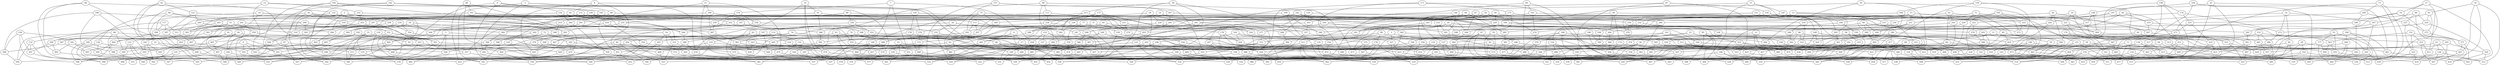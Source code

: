 graph g {0;1;2;3;4;5;6;7;8;9;10;11;12;13;14;15;16;17;18;19;20;21;22;23;24;25;26;27;28;29;30;31;32;33;34;35;36;37;38;39;40;41;42;43;44;45;46;47;48;49;50;51;52;53;54;55;56;57;58;59;60;61;62;63;64;65;66;67;68;69;70;71;72;73;74;75;76;77;78;79;80;81;82;83;84;85;86;87;88;89;90;91;92;93;94;95;96;97;98;99;100;101;102;103;104;105;106;107;108;109;110;111;112;113;114;115;116;117;118;119;120;121;122;123;124;125;126;127;128;129;130;131;132;133;134;135;136;137;138;139;140;141;142;143;144;145;146;147;148;149;150;151;152;153;154;155;156;157;158;159;160;161;162;163;164;165;166;167;168;169;170;171;172;173;174;175;176;177;178;179;180;181;182;183;184;185;186;187;188;189;190;191;192;193;194;195;196;197;198;199;200;201;202;203;204;205;206;207;208;209;210;211;212;213;214;215;216;217;218;219;220;221;222;223;224;225;226;227;228;229;230;231;232;233;234;235;236;237;238;239;240;241;242;243;244;245;246;247;248;249;250;251;252;253;254;255;256;257;258;259;260;261;262;263;264;265;266;267;268;269;270;271;272;273;274;275;276;277;278;279;280;281;282;283;284;285;286;287;288;289;290;291;292;293;294;295;296;297;298;299;300;301;302;303;304;305;306;307;308;309;310;311;312;313;314;315;316;317;318;319;320;321;322;323;324;325;326;327;328;329;330;331;332;333;334;335;336;337;338;339;340;341;342;343;344;345;346;347;348;349;350;351;352;353;354;355;356;357;358;359;360;361;362;363;364;365;366;367;368;369;370;371;372;373;374;375;376;377;378;379;380;381;382;383;384;385;386;387;388;389;390;391;392;393;394;395;396;397;398;399;400;401;402;403;404;405;406;407;408;409;410;411;412;413;414;415;416;417;418;419;420;421;422;423;424;425;426;427;428;429;430;431;432;433;434;435;436;437;438;439;440;441;442;443;444;445;446;447;448;449;450;451;452;453;454;455;456;457;458;459;460;461;462;463;464;465;466;467;468;469;470;471;472;473;474;475;476;477;478;479;480;481;482;483;484;485;486;487;488;489;490;491;492;493;494;495;496;497;498;499;500;501;502;503;504;505;506;507;508;509;510;511;512;513;514;515;516;517;518;519;520;521;522;523;524;525;526;527;528;529;530;531;532;533;534;535;536;537;538;539;540;541;542;543;544;545;546;547;548;549;550;551;552;553;554;555;556;557;558;559;560;561;562;563;564;565;566;567;568;569;570;571;572;573;574;575;576;577;578;579;580;581;582;583;584;585;586;587;588;589;590;591;592;593;594;595;596;597;598;599;0 -- 191;0 -- 501;0 -- 502;0 -- 503;1 -- 327;1 -- 347;1 -- 375;1 -- 395;2 -- 111;2 -- 578;2 -- 580;2 -- 585;3 -- 99;3 -- 492;3 -- 541;3 -- 569;4 -- 17;4 -- 523;4 -- 533;4 -- 556;5 -- 163;5 -- 546;5 -- 564;5 -- 578;6 -- 45;6 -- 455;6 -- 476;6 -- 523;7 -- 119;7 -- 427;7 -- 428;7 -- 431;8 -- 134;8 -- 498;8 -- 550;8 -- 567;9 -- 116;9 -- 417;9 -- 418;9 -- 419;10 -- 52;10 -- 257;10 -- 276;10 -- 301;11 -- 68;11 -- 448;11 -- 473;11 -- 487;12 -- 210;12 -- 502;12 -- 543;12 -- 570;13 -- 85;13 -- 230;13 -- 232;13 -- 237;14 -- 63;14 -- 242;14 -- 268;14 -- 297;15 -- 187;15 -- 437;15 -- 457;15 -- 504;16 -- 91;16 -- 447;16 -- 478;16 -- 522;17 -- 427;17 -- 437;17 -- 460;18 -- 122;18 -- 228;18 -- 257;18 -- 277;19 -- 58;19 -- 216;19 -- 217;19 -- 221;20 -- 332;20 -- 341;20 -- 380;20 -- 389;21 -- 199;21 -- 451;21 -- 479;21 -- 524;22 -- 128;22 -- 409;22 -- 411;22 -- 416;23 -- 312;23 -- 316;23 -- 360;23 -- 364;24 -- 108;24 -- 291;24 -- 294;24 -- 298;25 -- 197;25 -- 411;25 -- 414;25 -- 418;26 -- 36;26 -- 226;26 -- 246;26 -- 267;27 -- 74;27 -- 487;27 -- 536;27 -- 563;28 -- 102;28 -- 429;28 -- 442;28 -- 467;29 -- 211;29 -- 246;29 -- 274;29 -- 291;30 -- 146;30 -- 444;30 -- 473;30 -- 517;31 -- 56;31 -- 444;31 -- 470;31 -- 486;32 -- 82;32 -- 247;32 -- 272;32 -- 299;33 -- 208;33 -- 551;33 -- 574;33 -- 585;34 -- 97;34 -- 259;34 -- 284;34 -- 311;35 -- 61;35 -- 439;35 -- 467;35 -- 512;36 -- 438;36 -- 459;36 -- 514;37 -- 324;37 -- 340;37 -- 372;37 -- 388;38 -- 103;38 -- 420;38 -- 438;38 -- 458;39 -- 133;39 -- 302;39 -- 304;39 -- 309;40 -- 172;40 -- 221;40 -- 241;40 -- 264;41 -- 66;41 -- 250;41 -- 267;41 -- 294;42 -- 121;42 -- 499;42 -- 548;42 -- 575;43 -- 46;43 -- 542;43 -- 570;43 -- 576;44 -- 333;44 -- 343;44 -- 381;44 -- 391;45 -- 235;45 -- 263;45 -- 284;46 -- 446;46 -- 474;46 -- 480;47 -- 137;47 -- 218;47 -- 249;47 -- 268;48 -- 132;48 -- 495;48 -- 546;48 -- 574;49 -- 194;49 -- 232;49 -- 254;49 -- 285;50 -- 149;50 -- 228;50 -- 229;50 -- 233;51 -- 114;51 -- 303;51 -- 306;51 -- 310;52 -- 493;52 -- 545;52 -- 564;53 -- 193;53 -- 431;53 -- 441;53 -- 466;54 -- 331;54 -- 345;54 -- 379;54 -- 393;55 -- 177;55 -- 517;55 -- 536;55 -- 555;56 -- 540;56 -- 566;56 -- 582;57 -- 124;57 -- 251;57 -- 271;57 -- 296;58 -- 408;58 -- 409;58 -- 413;59 -- 213;59 -- 454;59 -- 474;59 -- 519;60 -- 161;60 -- 452;60 -- 475;60 -- 527;61 -- 224;61 -- 247;61 -- 275;62 -- 153;62 -- 447;62 -- 476;62 -- 481;63 -- 489;63 -- 530;63 -- 556;64 -- 215;64 -- 219;64 -- 250;64 -- 270;65 -- 330;65 -- 337;65 -- 378;65 -- 385;66 -- 486;66 -- 538;66 -- 555;67 -- 92;67 -- 526;67 -- 539;67 -- 561;68 -- 544;68 -- 569;68 -- 583;69 -- 101;69 -- 435;69 -- 466;69 -- 510;70 -- 335;70 -- 339;70 -- 383;70 -- 387;71 -- 79;71 -- 220;71 -- 242;71 -- 273;72 -- 350;72 -- 358;72 -- 398;72 -- 406;73 -- 200;73 -- 440;73 -- 463;73 -- 515;74 -- 248;74 -- 275;74 -- 295;75 -- 140;75 -- 249;75 -- 266;75 -- 292;76 -- 204;76 -- 452;76 -- 469;76 -- 483;77 -- 164;77 -- 288;77 -- 289;77 -- 293;78 -- 168;78 -- 550;78 -- 573;78 -- 587;79 -- 434;79 -- 465;79 -- 508;80 -- 83;80 -- 256;80 -- 285;80 -- 302;81 -- 145;81 -- 496;81 -- 497;81 -- 499;82 -- 491;82 -- 535;82 -- 560;83 -- 494;83 -- 544;83 -- 573;84 -- 205;84 -- 223;84 -- 224;84 -- 227;85 -- 422;85 -- 424;85 -- 429;86 -- 314;86 -- 322;86 -- 362;86 -- 370;87 -- 154;87 -- 485;87 -- 528;87 -- 553;88 -- 93;88 -- 588;88 -- 590;88 -- 594;89 -- 176;89 -- 445;89 -- 471;89 -- 488;90 -- 196;90 -- 295;90 -- 296;90 -- 299;91 -- 234;91 -- 255;91 -- 286;92 -- 430;92 -- 443;92 -- 465;93 -- 492;93 -- 494;93 -- 498;94 -- 353;94 -- 356;94 -- 401;94 -- 404;95 -- 100;95 -- 504;95 -- 506;95 -- 510;96 -- 136;96 -- 263;96 -- 283;96 -- 308;97 -- 503;97 -- 547;97 -- 572;98 -- 113;98 -- 450;98 -- 471;98 -- 526;99 -- 253;99 -- 281;99 -- 300;100 -- 408;100 -- 410;100 -- 414;101 -- 222;101 -- 243;101 -- 274;102 -- 525;102 -- 538;102 -- 563;103 -- 516;103 -- 534;103 -- 554;104 -- 148;104 -- 432;104 -- 461;104 -- 505;105 -- 123;105 -- 218;105 -- 220;105 -- 225;106 -- 143;106 -- 422;106 -- 432;106 -- 462;107 -- 118;107 -- 547;107 -- 568;107 -- 581;108 -- 579;108 -- 582;108 -- 586;109 -- 135;109 -- 230;109 -- 261;109 -- 280;110 -- 165;110 -- 423;110 -- 433;110 -- 464;111 -- 290;111 -- 292;111 -- 297;112 -- 155;112 -- 549;112 -- 575;112 -- 586;113 -- 238;113 -- 258;113 -- 279;114 -- 591;114 -- 594;114 -- 598;115 -- 120;115 -- 252;115 -- 277;115 -- 305;116 -- 513;116 -- 514;116 -- 515;117 -- 160;117 -- 307;117 -- 308;117 -- 311;118 -- 451;118 -- 472;118 -- 485;119 -- 235;119 -- 236;119 -- 239;120 -- 497;120 -- 540;120 -- 565;121 -- 260;121 -- 287;121 -- 307;122 -- 449;122 -- 469;122 -- 516;123 -- 410;123 -- 412;123 -- 417;124 -- 488;124 -- 539;124 -- 559;125 -- 127;125 -- 428;125 -- 435;125 -- 457;126 -- 178;126 -- 233;126 -- 253;126 -- 276;127 -- 524;127 -- 531;127 -- 553;128 -- 505;128 -- 507;128 -- 512;129 -- 207;129 -- 241;129 -- 269;129 -- 288;130 -- 150;130 -- 412;130 -- 413;130 -- 415;131 -- 315;131 -- 323;131 -- 363;131 -- 371;132 -- 258;132 -- 286;132 -- 303;133 -- 590;133 -- 592;133 -- 597;134 -- 262;134 -- 279;134 -- 306;135 -- 453;135 -- 472;135 -- 518;136 -- 500;136 -- 551;136 -- 571;137 -- 441;137 -- 460;137 -- 506;138 -- 181;138 -- 589;138 -- 591;138 -- 596;139 -- 183;139 -- 545;139 -- 571;139 -- 580;140 -- 484;140 -- 537;140 -- 554;141 -- 326;141 -- 346;141 -- 374;141 -- 394;142 -- 195;142 -- 496;142 -- 549;142 -- 566;143 -- 518;143 -- 528;143 -- 558;144 -- 156;144 -- 501;144 -- 542;144 -- 568;145 -- 592;145 -- 593;145 -- 595;146 -- 229;146 -- 252;146 -- 281;147 -- 348;147 -- 352;147 -- 396;147 -- 400;148 -- 217;148 -- 240;148 -- 269;149 -- 420;149 -- 421;149 -- 425;150 -- 508;150 -- 509;150 -- 511;151 -- 192;151 -- 237;151 -- 256;151 -- 278;152 -- 317;152 -- 320;152 -- 365;152 -- 368;153 -- 543;153 -- 572;153 -- 577;154 -- 240;154 -- 265;154 -- 293;155 -- 453;155 -- 479;155 -- 490;156 -- 254;156 -- 280;156 -- 309;157 -- 167;157 -- 481;157 -- 533;157 -- 552;158 -- 170;158 -- 443;158 -- 464;158 -- 511;159 -- 190;159 -- 436;159 -- 458;159 -- 513;160 -- 595;160 -- 596;160 -- 599;161 -- 239;161 -- 260;161 -- 283;162 -- 198;162 -- 426;162 -- 434;162 -- 456;163 -- 450;163 -- 468;163 -- 482;164 -- 576;164 -- 577;164 -- 581;165 -- 519;165 -- 529;165 -- 560;166 -- 206;166 -- 424;166 -- 439;166 -- 461;167 -- 245;167 -- 264;167 -- 289;168 -- 454;168 -- 477;168 -- 491;169 -- 334;169 -- 338;169 -- 382;169 -- 386;170 -- 223;170 -- 251;170 -- 272;171 -- 175;171 -- 490;171 -- 531;171 -- 558;172 -- 433;172 -- 456;172 -- 509;173 -- 179;173 -- 231;173 -- 234;173 -- 238;174 -- 319;174 -- 321;174 -- 367;174 -- 369;175 -- 243;175 -- 270;175 -- 298;176 -- 541;176 -- 567;176 -- 584;177 -- 421;177 -- 440;177 -- 459;178 -- 445;178 -- 468;178 -- 521;179 -- 423;179 -- 426;179 -- 430;180 -- 329;180 -- 344;180 -- 377;180 -- 392;181 -- 493;181 -- 495;181 -- 500;182 -- 202;182 -- 244;182 -- 273;182 -- 290;183 -- 449;183 -- 475;183 -- 484;184 -- 328;184 -- 336;184 -- 376;184 -- 384;185 -- 355;185 -- 357;185 -- 403;185 -- 405;186 -- 325;186 -- 342;186 -- 373;186 -- 390;187 -- 216;187 -- 245;187 -- 265;188 -- 212;188 -- 521;188 -- 532;188 -- 559;189 -- 209;189 -- 588;189 -- 589;189 -- 593;190 -- 225;190 -- 244;190 -- 266;191 -- 597;191 -- 598;191 -- 599;192 -- 448;192 -- 470;192 -- 525;193 -- 527;193 -- 537;193 -- 562;194 -- 446;194 -- 477;194 -- 520;195 -- 261;195 -- 278;195 -- 304;196 -- 583;196 -- 584;196 -- 587;197 -- 219;197 -- 222;197 -- 226;198 -- 522;198 -- 530;198 -- 552;199 -- 236;199 -- 259;199 -- 287;200 -- 227;200 -- 248;200 -- 271;201 -- 351;201 -- 359;201 -- 399;201 -- 407;202 -- 482;202 -- 532;202 -- 561;203 -- 313;203 -- 318;203 -- 361;203 -- 366;204 -- 548;204 -- 565;204 -- 579;205 -- 415;205 -- 416;205 -- 419;206 -- 520;206 -- 535;206 -- 557;207 -- 480;207 -- 529;207 -- 557;208 -- 455;208 -- 478;208 -- 489;209 -- 300;209 -- 301;209 -- 305;210 -- 255;210 -- 282;210 -- 310;211 -- 483;211 -- 534;211 -- 562;212 -- 425;212 -- 436;212 -- 463;213 -- 231;213 -- 262;213 -- 282;214 -- 349;214 -- 354;214 -- 397;214 -- 402;215 -- 442;215 -- 462;215 -- 507;216 -- 264;216 -- 312;217 -- 265;217 -- 313;218 -- 266;218 -- 314;219 -- 267;219 -- 315;220 -- 268;220 -- 316;221 -- 269;221 -- 317;222 -- 270;222 -- 318;223 -- 271;223 -- 319;224 -- 272;224 -- 320;225 -- 273;225 -- 321;226 -- 274;226 -- 322;227 -- 275;227 -- 323;228 -- 276;228 -- 324;229 -- 277;229 -- 325;230 -- 278;230 -- 326;231 -- 279;231 -- 327;232 -- 280;232 -- 328;233 -- 281;233 -- 329;234 -- 282;234 -- 330;235 -- 283;235 -- 331;236 -- 284;236 -- 332;237 -- 285;237 -- 333;238 -- 286;238 -- 334;239 -- 287;239 -- 335;240 -- 288;240 -- 336;241 -- 289;241 -- 337;242 -- 290;242 -- 338;243 -- 291;243 -- 339;244 -- 292;244 -- 340;245 -- 293;245 -- 341;246 -- 294;246 -- 342;247 -- 295;247 -- 343;248 -- 296;248 -- 344;249 -- 297;249 -- 345;250 -- 298;250 -- 346;251 -- 299;251 -- 347;252 -- 300;252 -- 348;253 -- 301;253 -- 349;254 -- 302;254 -- 350;255 -- 303;255 -- 351;256 -- 304;256 -- 352;257 -- 305;257 -- 353;258 -- 306;258 -- 354;259 -- 307;259 -- 355;260 -- 308;260 -- 356;261 -- 309;261 -- 357;262 -- 310;262 -- 358;263 -- 311;263 -- 359;264 -- 360;265 -- 361;266 -- 362;267 -- 363;268 -- 364;269 -- 365;270 -- 366;271 -- 367;272 -- 368;273 -- 369;274 -- 370;275 -- 371;276 -- 372;277 -- 373;278 -- 374;279 -- 375;280 -- 376;281 -- 377;282 -- 378;283 -- 379;284 -- 380;285 -- 381;286 -- 382;287 -- 383;288 -- 384;289 -- 385;290 -- 386;291 -- 387;292 -- 388;293 -- 389;294 -- 390;295 -- 391;296 -- 392;297 -- 393;298 -- 394;299 -- 395;300 -- 396;301 -- 397;302 -- 398;303 -- 399;304 -- 400;305 -- 401;306 -- 402;307 -- 403;308 -- 404;309 -- 405;310 -- 406;311 -- 407;312 -- 408;312 -- 504;313 -- 409;313 -- 505;314 -- 410;314 -- 506;315 -- 411;315 -- 507;316 -- 412;316 -- 508;317 -- 413;317 -- 509;318 -- 414;318 -- 510;319 -- 415;319 -- 511;320 -- 416;320 -- 512;321 -- 417;321 -- 513;322 -- 418;322 -- 514;323 -- 419;323 -- 515;324 -- 420;324 -- 516;325 -- 421;325 -- 517;326 -- 422;326 -- 518;327 -- 423;327 -- 519;328 -- 424;328 -- 520;329 -- 425;329 -- 521;330 -- 426;330 -- 522;331 -- 427;331 -- 523;332 -- 428;332 -- 524;333 -- 429;333 -- 525;334 -- 430;334 -- 526;335 -- 431;335 -- 527;336 -- 432;336 -- 528;337 -- 433;337 -- 529;338 -- 434;338 -- 530;339 -- 435;339 -- 531;340 -- 436;340 -- 532;341 -- 437;341 -- 533;342 -- 438;342 -- 534;343 -- 439;343 -- 535;344 -- 440;344 -- 536;345 -- 441;345 -- 537;346 -- 442;346 -- 538;347 -- 443;347 -- 539;348 -- 444;348 -- 540;349 -- 445;349 -- 541;350 -- 446;350 -- 542;351 -- 447;351 -- 543;352 -- 448;352 -- 544;353 -- 449;353 -- 545;354 -- 450;354 -- 546;355 -- 451;355 -- 547;356 -- 452;356 -- 548;357 -- 453;357 -- 549;358 -- 454;358 -- 550;359 -- 455;359 -- 551;360 -- 456;360 -- 552;361 -- 457;361 -- 553;362 -- 458;362 -- 554;363 -- 459;363 -- 555;364 -- 460;364 -- 556;365 -- 461;365 -- 557;366 -- 462;366 -- 558;367 -- 463;367 -- 559;368 -- 464;368 -- 560;369 -- 465;369 -- 561;370 -- 466;370 -- 562;371 -- 467;371 -- 563;372 -- 468;372 -- 564;373 -- 469;373 -- 565;374 -- 470;374 -- 566;375 -- 471;375 -- 567;376 -- 472;376 -- 568;377 -- 473;377 -- 569;378 -- 474;378 -- 570;379 -- 475;379 -- 571;380 -- 476;380 -- 572;381 -- 477;381 -- 573;382 -- 478;382 -- 574;383 -- 479;383 -- 575;384 -- 480;384 -- 576;385 -- 481;385 -- 577;386 -- 482;386 -- 578;387 -- 483;387 -- 579;388 -- 484;388 -- 580;389 -- 485;389 -- 581;390 -- 486;390 -- 582;391 -- 487;391 -- 583;392 -- 488;392 -- 584;393 -- 489;393 -- 585;394 -- 490;394 -- 586;395 -- 491;395 -- 587;396 -- 492;396 -- 588;397 -- 493;397 -- 589;398 -- 494;398 -- 590;399 -- 495;399 -- 591;400 -- 496;400 -- 592;401 -- 497;401 -- 593;402 -- 498;402 -- 594;403 -- 499;403 -- 595;404 -- 500;404 -- 596;405 -- 501;405 -- 597;406 -- 502;406 -- 598;407 -- 503;407 -- 599;408 -- 412;409 -- 414;410 -- 418;411 -- 419;413 -- 416;415 -- 417;420 -- 436;421 -- 438;422 -- 442;423 -- 443;424 -- 432;425 -- 440;426 -- 433;427 -- 441;428 -- 437;429 -- 439;430 -- 434;431 -- 435;444 -- 448;445 -- 450;446 -- 454;447 -- 455;449 -- 452;451 -- 453;456 -- 508;457 -- 510;458 -- 514;459 -- 515;460 -- 504;461 -- 512;462 -- 505;463 -- 513;464 -- 509;465 -- 511;466 -- 506;467 -- 507;468 -- 532;469 -- 534;470 -- 538;471 -- 539;472 -- 528;473 -- 536;474 -- 529;475 -- 537;476 -- 533;477 -- 535;478 -- 530;479 -- 531;480 -- 520;481 -- 522;482 -- 526;483 -- 527;484 -- 516;485 -- 524;486 -- 517;487 -- 525;488 -- 521;489 -- 523;490 -- 518;491 -- 519;492 -- 544;493 -- 546;494 -- 550;495 -- 551;496 -- 540;497 -- 548;498 -- 541;499 -- 549;500 -- 545;501 -- 547;502 -- 542;503 -- 543;552 -- 556;553 -- 558;554 -- 562;555 -- 563;557 -- 560;559 -- 561;564 -- 580;565 -- 582;566 -- 586;567 -- 587;568 -- 576;569 -- 584;570 -- 577;571 -- 585;572 -- 581;573 -- 583;574 -- 578;575 -- 579;588 -- 592;589 -- 594;590 -- 598;591 -- 599;593 -- 596;595 -- 597;}